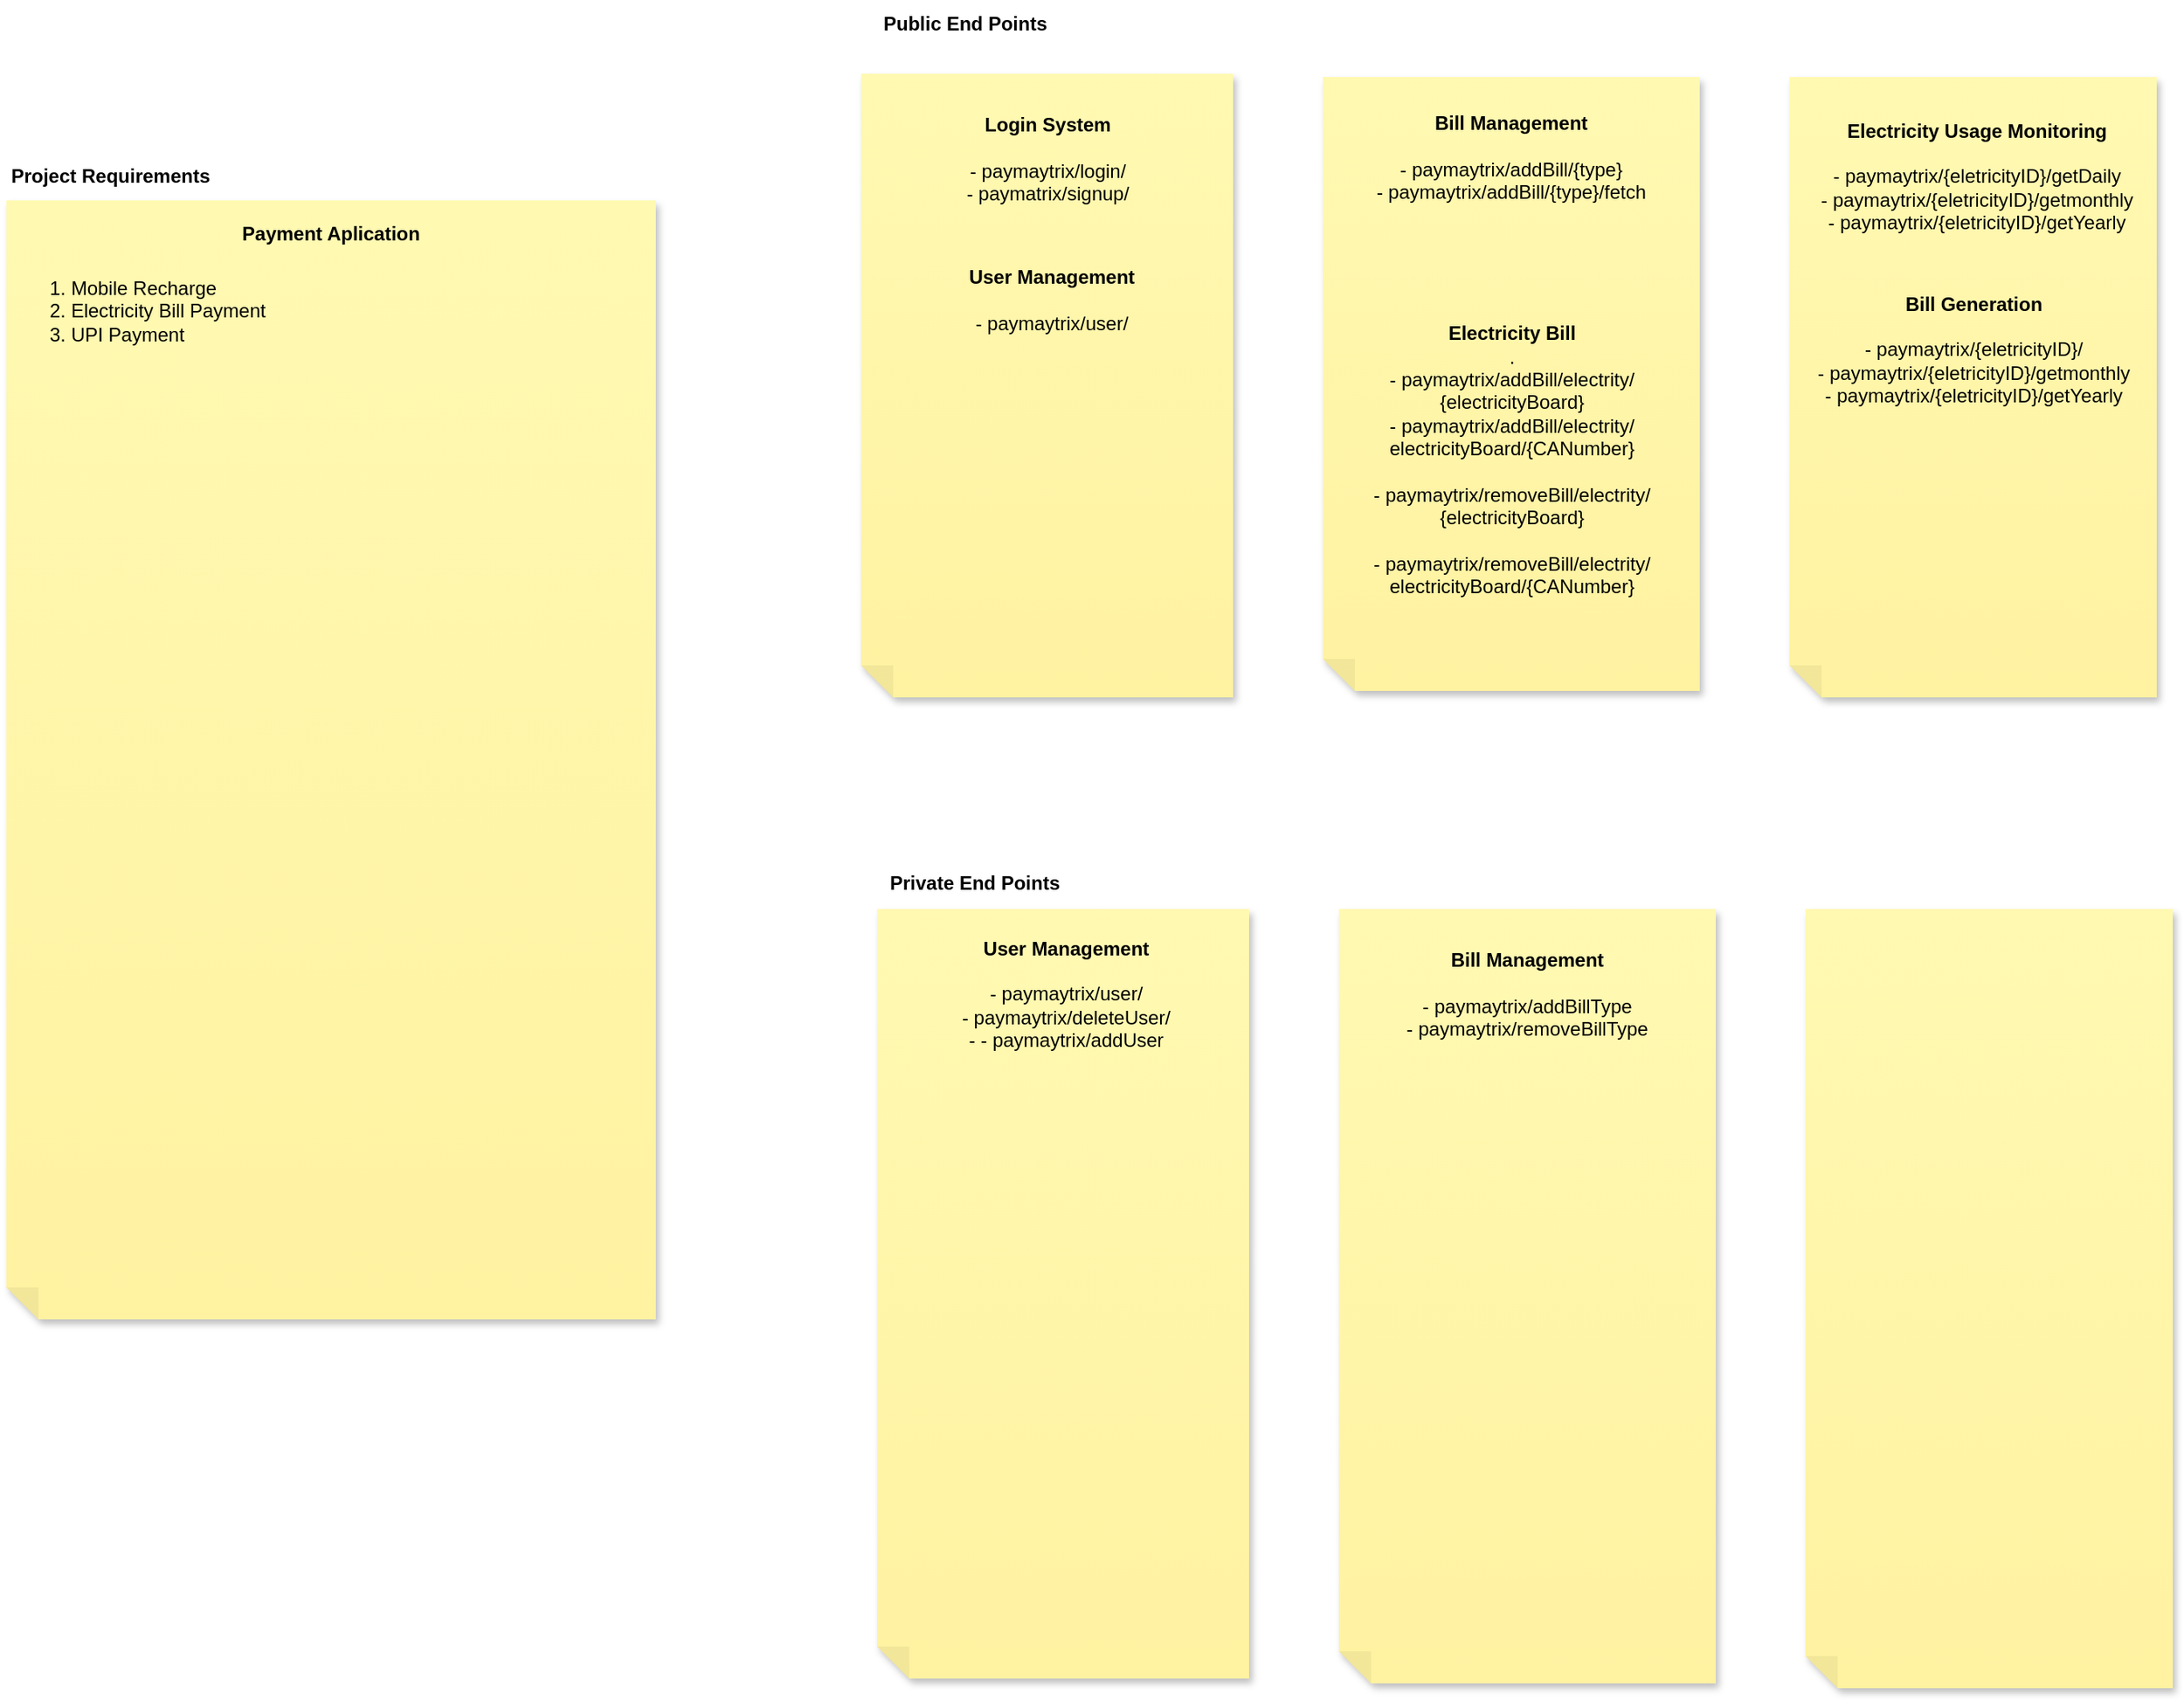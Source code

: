 <mxfile version="21.4.0" type="device">
  <diagram name="Page-1" id="TN5jjGIb1_J6kGVXwqvO">
    <mxGraphModel dx="3886" dy="1375" grid="0" gridSize="10" guides="1" tooltips="1" connect="1" arrows="1" fold="1" page="0" pageScale="1" pageWidth="850" pageHeight="1100" math="0" shadow="0">
      <root>
        <mxCell id="0" />
        <mxCell id="1" parent="0" />
        <mxCell id="JMd_AObMvht-CMJGGvs5-2" value="" style="shape=note;whiteSpace=wrap;html=1;backgroundOutline=1;fontColor=#000000;darkOpacity=0.05;fillColor=#FFF9B2;strokeColor=none;fillStyle=solid;direction=west;gradientDirection=north;gradientColor=#FFF2A1;shadow=1;size=20;pointerEvents=1;" parent="1" vertex="1">
          <mxGeometry x="-1819" y="-199" width="405" height="698" as="geometry" />
        </mxCell>
        <mxCell id="JMd_AObMvht-CMJGGvs5-3" value="" style="shape=note;whiteSpace=wrap;html=1;backgroundOutline=1;fontColor=#000000;darkOpacity=0.05;fillColor=#FFF9B2;strokeColor=none;fillStyle=solid;direction=west;gradientDirection=north;gradientColor=#FFF2A1;shadow=1;size=20;pointerEvents=1;" parent="1" vertex="1">
          <mxGeometry x="-707" y="-276" width="229" height="387" as="geometry" />
        </mxCell>
        <mxCell id="JMd_AObMvht-CMJGGvs5-4" value="" style="shape=note;whiteSpace=wrap;html=1;backgroundOutline=1;fontColor=#000000;darkOpacity=0.05;fillColor=#FFF9B2;strokeColor=none;fillStyle=solid;direction=west;gradientDirection=north;gradientColor=#FFF2A1;shadow=1;size=20;pointerEvents=1;fontStyle=1" parent="1" vertex="1">
          <mxGeometry x="-998" y="-276" width="235" height="383" as="geometry" />
        </mxCell>
        <mxCell id="JMd_AObMvht-CMJGGvs5-5" value="" style="shape=note;whiteSpace=wrap;html=1;backgroundOutline=1;fontColor=#000000;darkOpacity=0.05;fillColor=#FFF9B2;strokeColor=none;fillStyle=solid;direction=west;gradientDirection=north;gradientColor=#FFF2A1;shadow=1;size=20;pointerEvents=1;" parent="1" vertex="1">
          <mxGeometry x="-1286" y="-278" width="232" height="389" as="geometry" />
        </mxCell>
        <mxCell id="JMd_AObMvht-CMJGGvs5-8" value="&lt;b&gt;Project Requirements&lt;/b&gt;" style="text;strokeColor=none;fillColor=none;html=1;align=center;verticalAlign=middle;whiteSpace=wrap;rounded=0;" parent="1" vertex="1">
          <mxGeometry x="-1818" y="-229" width="128" height="29" as="geometry" />
        </mxCell>
        <mxCell id="JMd_AObMvht-CMJGGvs5-9" value="&lt;b&gt;Public End Points&lt;/b&gt;" style="text;strokeColor=none;fillColor=none;html=1;align=center;verticalAlign=middle;whiteSpace=wrap;rounded=0;" parent="1" vertex="1">
          <mxGeometry x="-1286" y="-324" width="130" height="30" as="geometry" />
        </mxCell>
        <mxCell id="JMd_AObMvht-CMJGGvs5-10" value="" style="shape=note;whiteSpace=wrap;html=1;backgroundOutline=1;fontColor=#000000;darkOpacity=0.05;fillColor=#FFF9B2;strokeColor=none;fillStyle=solid;direction=west;gradientDirection=north;gradientColor=#FFF2A1;shadow=1;size=20;pointerEvents=1;" parent="1" vertex="1">
          <mxGeometry x="-697" y="243" width="229" height="486" as="geometry" />
        </mxCell>
        <mxCell id="JMd_AObMvht-CMJGGvs5-11" value="" style="shape=note;whiteSpace=wrap;html=1;backgroundOutline=1;fontColor=#000000;darkOpacity=0.05;fillColor=#FFF9B2;strokeColor=none;fillStyle=solid;direction=west;gradientDirection=north;gradientColor=#FFF2A1;shadow=1;size=20;pointerEvents=1;" parent="1" vertex="1">
          <mxGeometry x="-988" y="243" width="235" height="483" as="geometry" />
        </mxCell>
        <mxCell id="JMd_AObMvht-CMJGGvs5-12" value="" style="shape=note;whiteSpace=wrap;html=1;backgroundOutline=1;fontColor=#000000;darkOpacity=0.05;fillColor=#FFF9B2;strokeColor=none;fillStyle=solid;direction=west;gradientDirection=north;gradientColor=#FFF2A1;shadow=1;size=20;pointerEvents=1;" parent="1" vertex="1">
          <mxGeometry x="-1276" y="243" width="232" height="480" as="geometry" />
        </mxCell>
        <mxCell id="JMd_AObMvht-CMJGGvs5-13" value="&lt;b&gt;Private End Points&lt;/b&gt;" style="text;strokeColor=none;fillColor=none;html=1;align=center;verticalAlign=middle;whiteSpace=wrap;rounded=0;" parent="1" vertex="1">
          <mxGeometry x="-1276" y="212" width="122" height="30" as="geometry" />
        </mxCell>
        <mxCell id="Q4bqfgXfLYudbw5vzhSS-1" value="&lt;b&gt;Payment Aplication&lt;/b&gt;" style="text;strokeColor=none;fillColor=none;html=1;align=center;verticalAlign=middle;whiteSpace=wrap;rounded=0;" vertex="1" parent="1">
          <mxGeometry x="-1704" y="-193" width="175" height="30" as="geometry" />
        </mxCell>
        <mxCell id="Q4bqfgXfLYudbw5vzhSS-2" value="1. Mobile Recharge&lt;br&gt;2. Electricity Bill Payment&lt;br&gt;3. UPI Payment" style="text;strokeColor=none;fillColor=none;html=1;align=left;verticalAlign=top;whiteSpace=wrap;rounded=0;sketch=1;curveFitting=1;jiggle=2;horizontal=1;" vertex="1" parent="1">
          <mxGeometry x="-1794" y="-158" width="343" height="215" as="geometry" />
        </mxCell>
        <mxCell id="Q4bqfgXfLYudbw5vzhSS-3" value="&lt;b&gt;Login System&lt;/b&gt;&lt;br&gt;&lt;br&gt;- paymaytrix/login/&lt;br&gt;- paymatrix/signup/" style="text;strokeColor=none;fillColor=none;html=1;align=center;verticalAlign=middle;whiteSpace=wrap;rounded=0;" vertex="1" parent="1">
          <mxGeometry x="-1286" y="-258" width="233" height="65" as="geometry" />
        </mxCell>
        <mxCell id="Q4bqfgXfLYudbw5vzhSS-4" value="&lt;b&gt;User Management&lt;br&gt;&lt;/b&gt;&lt;br&gt;- paymaytrix/user/" style="text;strokeColor=none;fillColor=none;html=1;align=center;verticalAlign=middle;whiteSpace=wrap;rounded=0;" vertex="1" parent="1">
          <mxGeometry x="-1281" y="-187" width="228" height="99" as="geometry" />
        </mxCell>
        <mxCell id="Q4bqfgXfLYudbw5vzhSS-5" value="&lt;b&gt;User Management&lt;br&gt;&lt;/b&gt;&lt;br&gt;- paymaytrix/user/&lt;br&gt;- paymaytrix/deleteUser/&lt;br&gt;- - paymaytrix/addUser" style="text;strokeColor=none;fillColor=none;html=1;align=center;verticalAlign=middle;whiteSpace=wrap;rounded=0;" vertex="1" parent="1">
          <mxGeometry x="-1272" y="246" width="228" height="99" as="geometry" />
        </mxCell>
        <mxCell id="Q4bqfgXfLYudbw5vzhSS-6" value="&lt;b&gt;Bill Management&lt;br&gt;&lt;/b&gt;&lt;br&gt;- paymaytrix/addBill/{type}&lt;br&gt;- paymaytrix/addBill/{type}/fetch&lt;br&gt;" style="text;strokeColor=none;fillColor=none;html=1;align=center;verticalAlign=middle;whiteSpace=wrap;rounded=0;" vertex="1" parent="1">
          <mxGeometry x="-996.75" y="-261" width="232.5" height="70" as="geometry" />
        </mxCell>
        <mxCell id="Q4bqfgXfLYudbw5vzhSS-7" value="&lt;b&gt;Bill Management&lt;br&gt;&lt;/b&gt;&lt;br&gt;- paymaytrix/addBillType&lt;br&gt;- paymaytrix/removeBillType" style="text;strokeColor=none;fillColor=none;html=1;align=center;verticalAlign=middle;whiteSpace=wrap;rounded=0;" vertex="1" parent="1">
          <mxGeometry x="-986.75" y="246" width="232.5" height="99" as="geometry" />
        </mxCell>
        <mxCell id="Q4bqfgXfLYudbw5vzhSS-8" value="&lt;b&gt;Electricity Bill&lt;br&gt;&lt;/b&gt;.&lt;br&gt;- paymaytrix/addBill/electrity/&lt;br&gt;{electricityBoard}&lt;br&gt;- paymaytrix/addBill/electrity/&lt;br&gt;electricityBoard/{CANumber}&lt;br&gt;&lt;br&gt;- paymaytrix/removeBill/electrity/&lt;br&gt;{electricityBoard}&lt;br&gt;&lt;br style=&quot;border-color: var(--border-color);&quot;&gt;- paymaytrix/removeBill/electrity/&lt;br style=&quot;border-color: var(--border-color);&quot;&gt;electricityBoard/{CANumber}" style="text;strokeColor=none;fillColor=none;html=1;align=center;verticalAlign=middle;whiteSpace=wrap;rounded=0;" vertex="1" parent="1">
          <mxGeometry x="-998.38" y="-126" width="235.75" height="177" as="geometry" />
        </mxCell>
        <mxCell id="Q4bqfgXfLYudbw5vzhSS-11" value="&lt;b&gt;Electricity Usage Monitoring&lt;br&gt;&lt;/b&gt;&lt;br&gt;- paymaytrix/{eletricityID}/getDaily&lt;br&gt;- paymaytrix/{eletricityID}/getmonthly&lt;br&gt;- paymaytrix/{eletricityID}/getYearly" style="text;strokeColor=none;fillColor=none;html=1;align=center;verticalAlign=middle;whiteSpace=wrap;rounded=0;" vertex="1" parent="1">
          <mxGeometry x="-704" y="-266" width="228" height="103" as="geometry" />
        </mxCell>
        <mxCell id="Q4bqfgXfLYudbw5vzhSS-12" value="&lt;b&gt;Bill Generation&lt;br&gt;&lt;/b&gt;&lt;br&gt;- paymaytrix/{eletricityID}/&lt;br&gt;- paymaytrix/{eletricityID}/getmonthly&lt;br&gt;- paymaytrix/{eletricityID}/getYearly" style="text;strokeColor=none;fillColor=none;html=1;align=center;verticalAlign=middle;whiteSpace=wrap;rounded=0;" vertex="1" parent="1">
          <mxGeometry x="-706.5" y="-158" width="228" height="103" as="geometry" />
        </mxCell>
      </root>
    </mxGraphModel>
  </diagram>
</mxfile>

